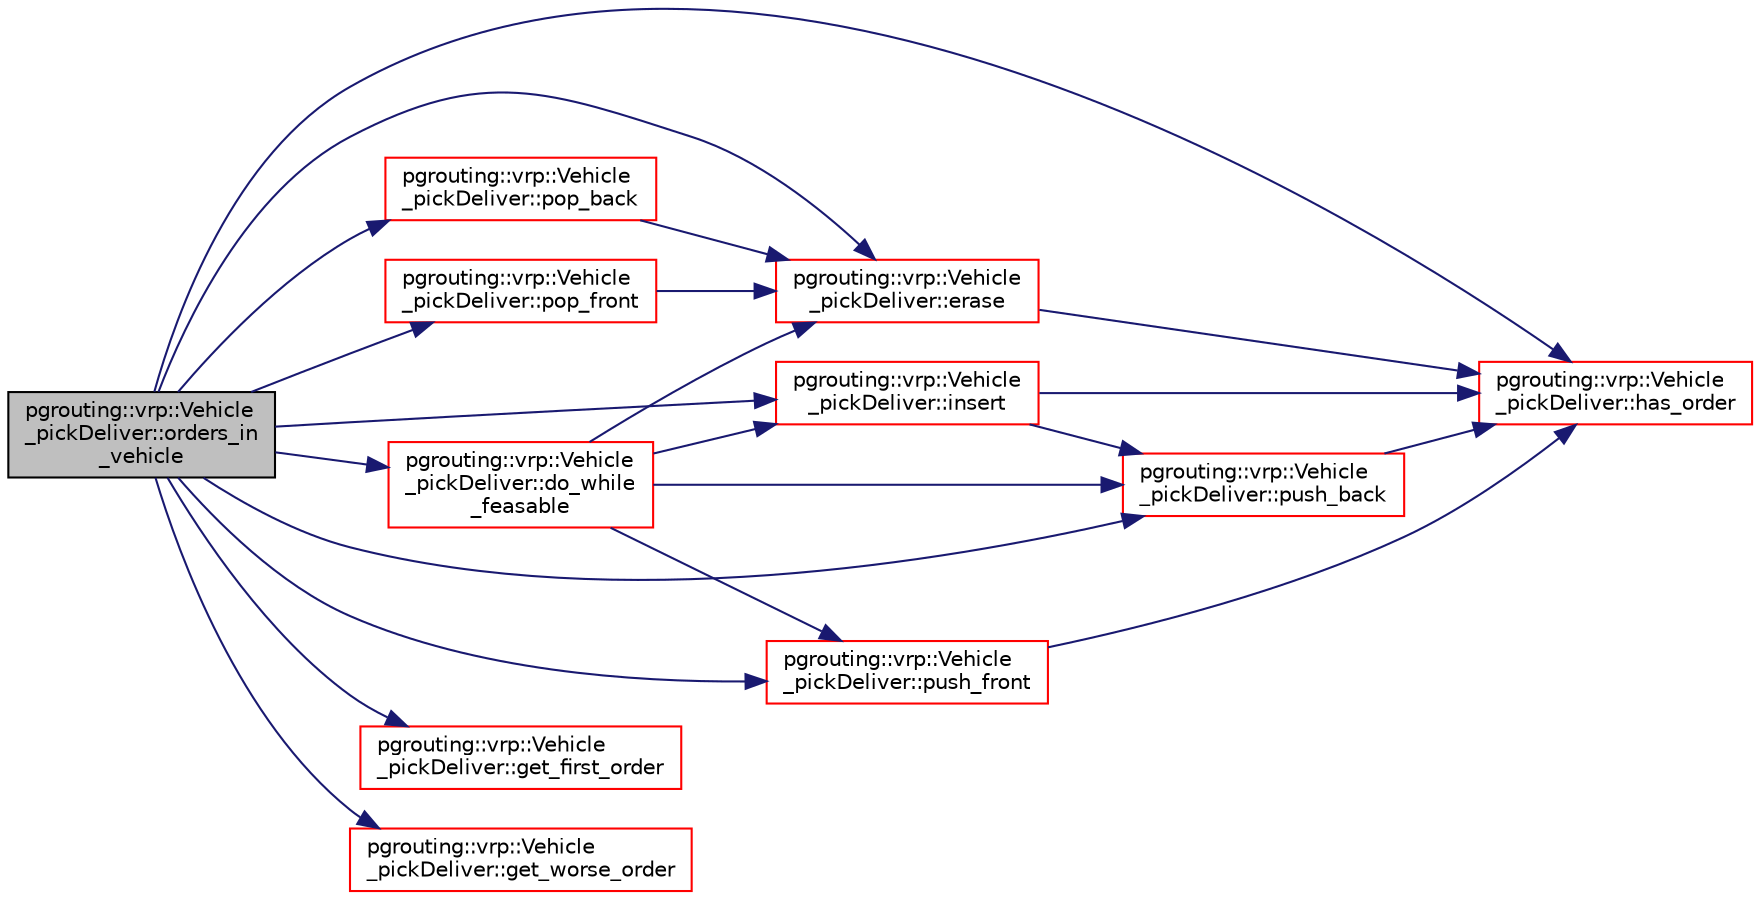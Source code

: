 digraph "pgrouting::vrp::Vehicle_pickDeliver::orders_in_vehicle"
{
  edge [fontname="Helvetica",fontsize="10",labelfontname="Helvetica",labelfontsize="10"];
  node [fontname="Helvetica",fontsize="10",shape=record];
  rankdir="LR";
  Node770 [label="pgrouting::vrp::Vehicle\l_pickDeliver::orders_in\l_vehicle",height=0.2,width=0.4,color="black", fillcolor="grey75", style="filled", fontcolor="black"];
  Node770 -> Node771 [color="midnightblue",fontsize="10",style="solid",fontname="Helvetica"];
  Node771 [label="pgrouting::vrp::Vehicle\l_pickDeliver::do_while\l_feasable",height=0.2,width=0.4,color="red", fillcolor="white", style="filled",URL="$classpgrouting_1_1vrp_1_1Vehicle__pickDeliver.html#a3dd3375570d3cbe915571e2aea4560d2"];
  Node771 -> Node772 [color="midnightblue",fontsize="10",style="solid",fontname="Helvetica"];
  Node772 [label="pgrouting::vrp::Vehicle\l_pickDeliver::erase",height=0.2,width=0.4,color="red", fillcolor="white", style="filled",URL="$classpgrouting_1_1vrp_1_1Vehicle__pickDeliver.html#a3824b3c3af974687c0bdcc9aab615350"];
  Node772 -> Node778 [color="midnightblue",fontsize="10",style="solid",fontname="Helvetica"];
  Node778 [label="pgrouting::vrp::Vehicle\l_pickDeliver::has_order",height=0.2,width=0.4,color="red", fillcolor="white", style="filled",URL="$classpgrouting_1_1vrp_1_1Vehicle__pickDeliver.html#adb870b4b7089194de06de8471eba0767"];
  Node771 -> Node785 [color="midnightblue",fontsize="10",style="solid",fontname="Helvetica"];
  Node785 [label="pgrouting::vrp::Vehicle\l_pickDeliver::insert",height=0.2,width=0.4,color="red", fillcolor="white", style="filled",URL="$classpgrouting_1_1vrp_1_1Vehicle__pickDeliver.html#acd6d3d720b3002cbb930a44099fa0688",tooltip="Inserts an order. "];
  Node785 -> Node778 [color="midnightblue",fontsize="10",style="solid",fontname="Helvetica"];
  Node785 -> Node807 [color="midnightblue",fontsize="10",style="solid",fontname="Helvetica"];
  Node807 [label="pgrouting::vrp::Vehicle\l_pickDeliver::push_back",height=0.2,width=0.4,color="red", fillcolor="white", style="filled",URL="$classpgrouting_1_1vrp_1_1Vehicle__pickDeliver.html#aa894fd15242682756ea30cc1bbd6aa42",tooltip="puts an order at the end of the truck "];
  Node807 -> Node778 [color="midnightblue",fontsize="10",style="solid",fontname="Helvetica"];
  Node771 -> Node807 [color="midnightblue",fontsize="10",style="solid",fontname="Helvetica"];
  Node771 -> Node813 [color="midnightblue",fontsize="10",style="solid",fontname="Helvetica"];
  Node813 [label="pgrouting::vrp::Vehicle\l_pickDeliver::push_front",height=0.2,width=0.4,color="red", fillcolor="white", style="filled",URL="$classpgrouting_1_1vrp_1_1Vehicle__pickDeliver.html#a34330126d1614d29dff7fc48a6a43f69",tooltip="Puts an order at the end front of the truck. "];
  Node813 -> Node778 [color="midnightblue",fontsize="10",style="solid",fontname="Helvetica"];
  Node770 -> Node772 [color="midnightblue",fontsize="10",style="solid",fontname="Helvetica"];
  Node770 -> Node814 [color="midnightblue",fontsize="10",style="solid",fontname="Helvetica"];
  Node814 [label="pgrouting::vrp::Vehicle\l_pickDeliver::get_first_order",height=0.2,width=0.4,color="red", fillcolor="white", style="filled",URL="$classpgrouting_1_1vrp_1_1Vehicle__pickDeliver.html#a9dd0efadc2c3f02a19c320b3cb7d6814"];
  Node770 -> Node816 [color="midnightblue",fontsize="10",style="solid",fontname="Helvetica"];
  Node816 [label="pgrouting::vrp::Vehicle\l_pickDeliver::get_worse_order",height=0.2,width=0.4,color="red", fillcolor="white", style="filled",URL="$classpgrouting_1_1vrp_1_1Vehicle__pickDeliver.html#ae986b7aeb637a21092142846e6c99799"];
  Node770 -> Node778 [color="midnightblue",fontsize="10",style="solid",fontname="Helvetica"];
  Node770 -> Node785 [color="midnightblue",fontsize="10",style="solid",fontname="Helvetica"];
  Node770 -> Node818 [color="midnightblue",fontsize="10",style="solid",fontname="Helvetica"];
  Node818 [label="pgrouting::vrp::Vehicle\l_pickDeliver::pop_back",height=0.2,width=0.4,color="red", fillcolor="white", style="filled",URL="$classpgrouting_1_1vrp_1_1Vehicle__pickDeliver.html#a1cc938f784f87e65647aa90e3f9946a2",tooltip="The order that is picked last is removed. "];
  Node818 -> Node772 [color="midnightblue",fontsize="10",style="solid",fontname="Helvetica"];
  Node770 -> Node819 [color="midnightblue",fontsize="10",style="solid",fontname="Helvetica"];
  Node819 [label="pgrouting::vrp::Vehicle\l_pickDeliver::pop_front",height=0.2,width=0.4,color="red", fillcolor="white", style="filled",URL="$classpgrouting_1_1vrp_1_1Vehicle__pickDeliver.html#acaadbc4ac95ca48c7151fe4631fbe259"];
  Node819 -> Node772 [color="midnightblue",fontsize="10",style="solid",fontname="Helvetica"];
  Node770 -> Node807 [color="midnightblue",fontsize="10",style="solid",fontname="Helvetica"];
  Node770 -> Node813 [color="midnightblue",fontsize="10",style="solid",fontname="Helvetica"];
}
